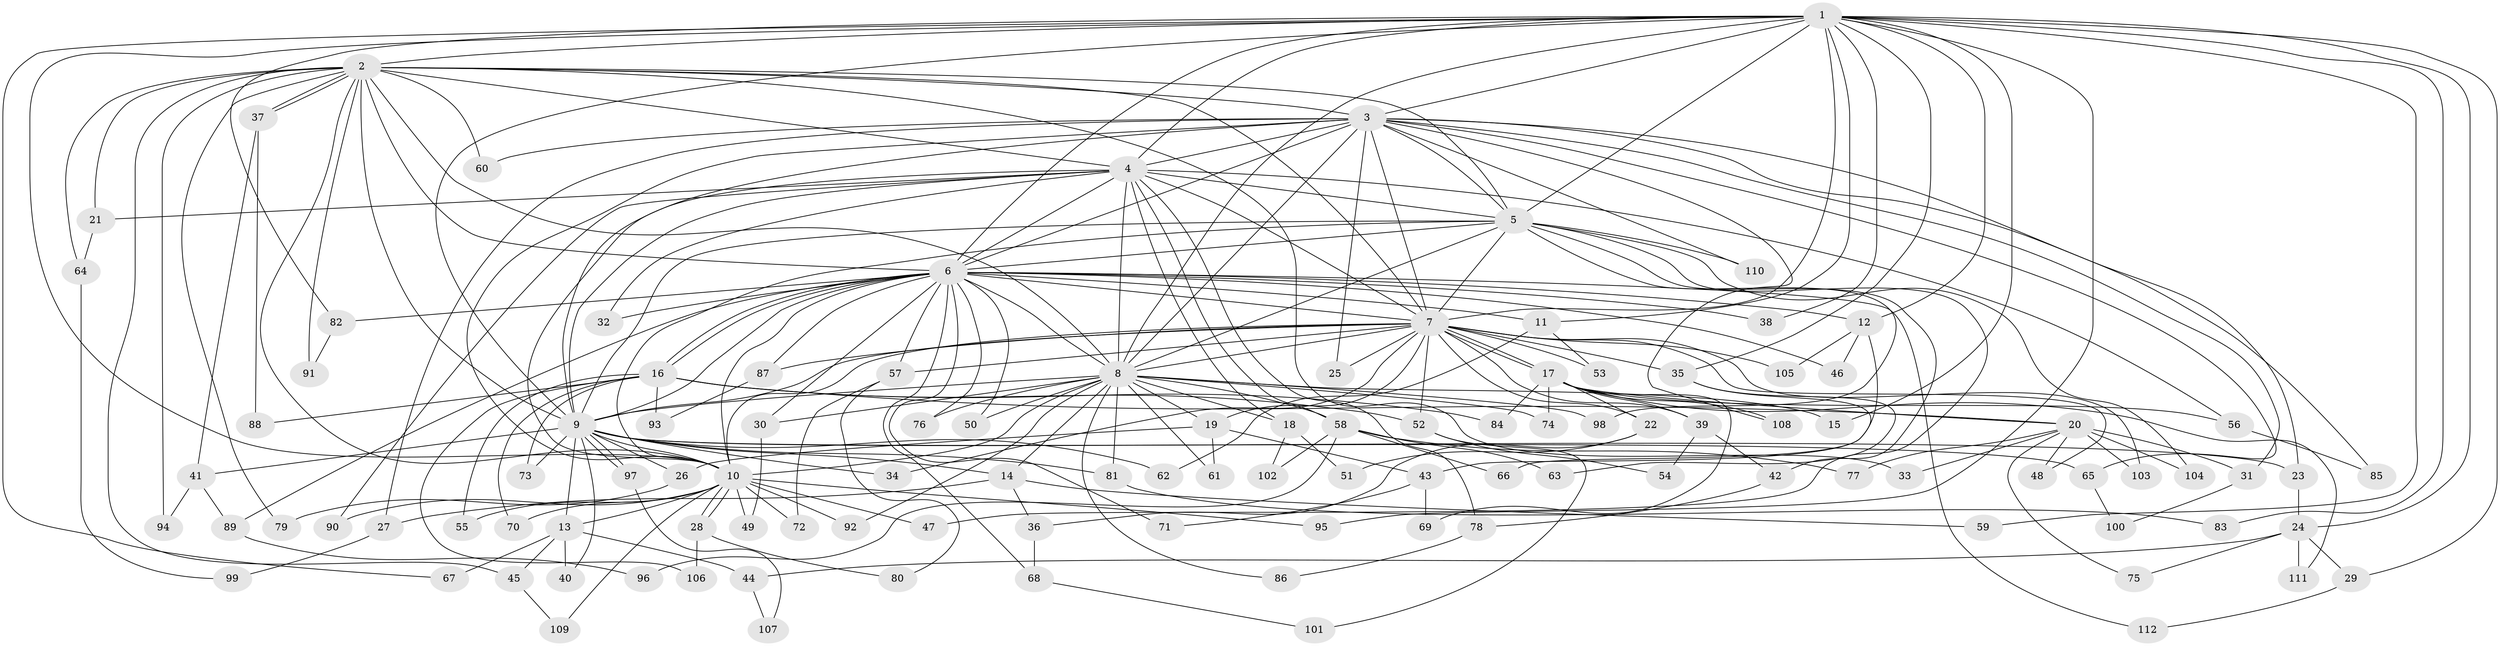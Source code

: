 // coarse degree distribution, {14: 0.017857142857142856, 21: 0.03571428571428571, 29: 0.017857142857142856, 2: 0.6964285714285714, 3: 0.03571428571428571, 1: 0.07142857142857142, 4: 0.07142857142857142, 7: 0.03571428571428571, 9: 0.017857142857142856}
// Generated by graph-tools (version 1.1) at 2025/48/03/04/25 21:48:47]
// undirected, 112 vertices, 249 edges
graph export_dot {
graph [start="1"]
  node [color=gray90,style=filled];
  1;
  2;
  3;
  4;
  5;
  6;
  7;
  8;
  9;
  10;
  11;
  12;
  13;
  14;
  15;
  16;
  17;
  18;
  19;
  20;
  21;
  22;
  23;
  24;
  25;
  26;
  27;
  28;
  29;
  30;
  31;
  32;
  33;
  34;
  35;
  36;
  37;
  38;
  39;
  40;
  41;
  42;
  43;
  44;
  45;
  46;
  47;
  48;
  49;
  50;
  51;
  52;
  53;
  54;
  55;
  56;
  57;
  58;
  59;
  60;
  61;
  62;
  63;
  64;
  65;
  66;
  67;
  68;
  69;
  70;
  71;
  72;
  73;
  74;
  75;
  76;
  77;
  78;
  79;
  80;
  81;
  82;
  83;
  84;
  85;
  86;
  87;
  88;
  89;
  90;
  91;
  92;
  93;
  94;
  95;
  96;
  97;
  98;
  99;
  100;
  101;
  102;
  103;
  104;
  105;
  106;
  107;
  108;
  109;
  110;
  111;
  112;
  1 -- 2;
  1 -- 3;
  1 -- 4;
  1 -- 5;
  1 -- 6;
  1 -- 7;
  1 -- 8;
  1 -- 9;
  1 -- 10;
  1 -- 11;
  1 -- 12;
  1 -- 15;
  1 -- 24;
  1 -- 29;
  1 -- 35;
  1 -- 38;
  1 -- 59;
  1 -- 67;
  1 -- 82;
  1 -- 83;
  1 -- 95;
  2 -- 3;
  2 -- 4;
  2 -- 5;
  2 -- 6;
  2 -- 7;
  2 -- 8;
  2 -- 9;
  2 -- 10;
  2 -- 21;
  2 -- 33;
  2 -- 37;
  2 -- 37;
  2 -- 45;
  2 -- 60;
  2 -- 64;
  2 -- 79;
  2 -- 91;
  2 -- 94;
  3 -- 4;
  3 -- 5;
  3 -- 6;
  3 -- 7;
  3 -- 8;
  3 -- 9;
  3 -- 10;
  3 -- 23;
  3 -- 25;
  3 -- 27;
  3 -- 31;
  3 -- 60;
  3 -- 65;
  3 -- 85;
  3 -- 108;
  3 -- 110;
  4 -- 5;
  4 -- 6;
  4 -- 7;
  4 -- 8;
  4 -- 9;
  4 -- 10;
  4 -- 18;
  4 -- 21;
  4 -- 32;
  4 -- 56;
  4 -- 58;
  4 -- 78;
  4 -- 90;
  5 -- 6;
  5 -- 7;
  5 -- 8;
  5 -- 9;
  5 -- 10;
  5 -- 42;
  5 -- 47;
  5 -- 98;
  5 -- 104;
  5 -- 110;
  6 -- 7;
  6 -- 8;
  6 -- 9;
  6 -- 10;
  6 -- 11;
  6 -- 12;
  6 -- 16;
  6 -- 16;
  6 -- 30;
  6 -- 32;
  6 -- 38;
  6 -- 46;
  6 -- 50;
  6 -- 57;
  6 -- 68;
  6 -- 71;
  6 -- 76;
  6 -- 82;
  6 -- 87;
  6 -- 89;
  6 -- 112;
  7 -- 8;
  7 -- 9;
  7 -- 10;
  7 -- 17;
  7 -- 17;
  7 -- 19;
  7 -- 22;
  7 -- 25;
  7 -- 34;
  7 -- 35;
  7 -- 39;
  7 -- 48;
  7 -- 52;
  7 -- 53;
  7 -- 57;
  7 -- 87;
  7 -- 103;
  7 -- 105;
  8 -- 9;
  8 -- 10;
  8 -- 14;
  8 -- 15;
  8 -- 18;
  8 -- 19;
  8 -- 30;
  8 -- 50;
  8 -- 58;
  8 -- 61;
  8 -- 74;
  8 -- 76;
  8 -- 81;
  8 -- 86;
  8 -- 92;
  8 -- 98;
  9 -- 10;
  9 -- 13;
  9 -- 14;
  9 -- 23;
  9 -- 26;
  9 -- 34;
  9 -- 40;
  9 -- 41;
  9 -- 62;
  9 -- 65;
  9 -- 73;
  9 -- 81;
  9 -- 97;
  9 -- 97;
  10 -- 13;
  10 -- 28;
  10 -- 28;
  10 -- 47;
  10 -- 49;
  10 -- 55;
  10 -- 70;
  10 -- 72;
  10 -- 90;
  10 -- 92;
  10 -- 95;
  10 -- 109;
  11 -- 53;
  11 -- 62;
  12 -- 43;
  12 -- 46;
  12 -- 105;
  13 -- 40;
  13 -- 44;
  13 -- 45;
  13 -- 67;
  14 -- 27;
  14 -- 36;
  14 -- 59;
  16 -- 20;
  16 -- 52;
  16 -- 55;
  16 -- 70;
  16 -- 73;
  16 -- 84;
  16 -- 88;
  16 -- 93;
  16 -- 106;
  17 -- 20;
  17 -- 22;
  17 -- 39;
  17 -- 56;
  17 -- 69;
  17 -- 74;
  17 -- 84;
  17 -- 108;
  17 -- 111;
  18 -- 51;
  18 -- 102;
  19 -- 26;
  19 -- 43;
  19 -- 61;
  20 -- 31;
  20 -- 33;
  20 -- 48;
  20 -- 75;
  20 -- 77;
  20 -- 103;
  20 -- 104;
  21 -- 64;
  22 -- 36;
  22 -- 51;
  23 -- 24;
  24 -- 29;
  24 -- 44;
  24 -- 75;
  24 -- 111;
  26 -- 79;
  27 -- 99;
  28 -- 80;
  28 -- 106;
  29 -- 112;
  30 -- 49;
  31 -- 100;
  35 -- 63;
  35 -- 66;
  36 -- 68;
  37 -- 41;
  37 -- 88;
  39 -- 42;
  39 -- 54;
  41 -- 89;
  41 -- 94;
  42 -- 78;
  43 -- 69;
  43 -- 71;
  44 -- 107;
  45 -- 109;
  52 -- 54;
  52 -- 101;
  56 -- 85;
  57 -- 72;
  57 -- 80;
  58 -- 63;
  58 -- 66;
  58 -- 77;
  58 -- 96;
  58 -- 102;
  64 -- 99;
  65 -- 100;
  68 -- 101;
  78 -- 86;
  81 -- 83;
  82 -- 91;
  87 -- 93;
  89 -- 96;
  97 -- 107;
}
